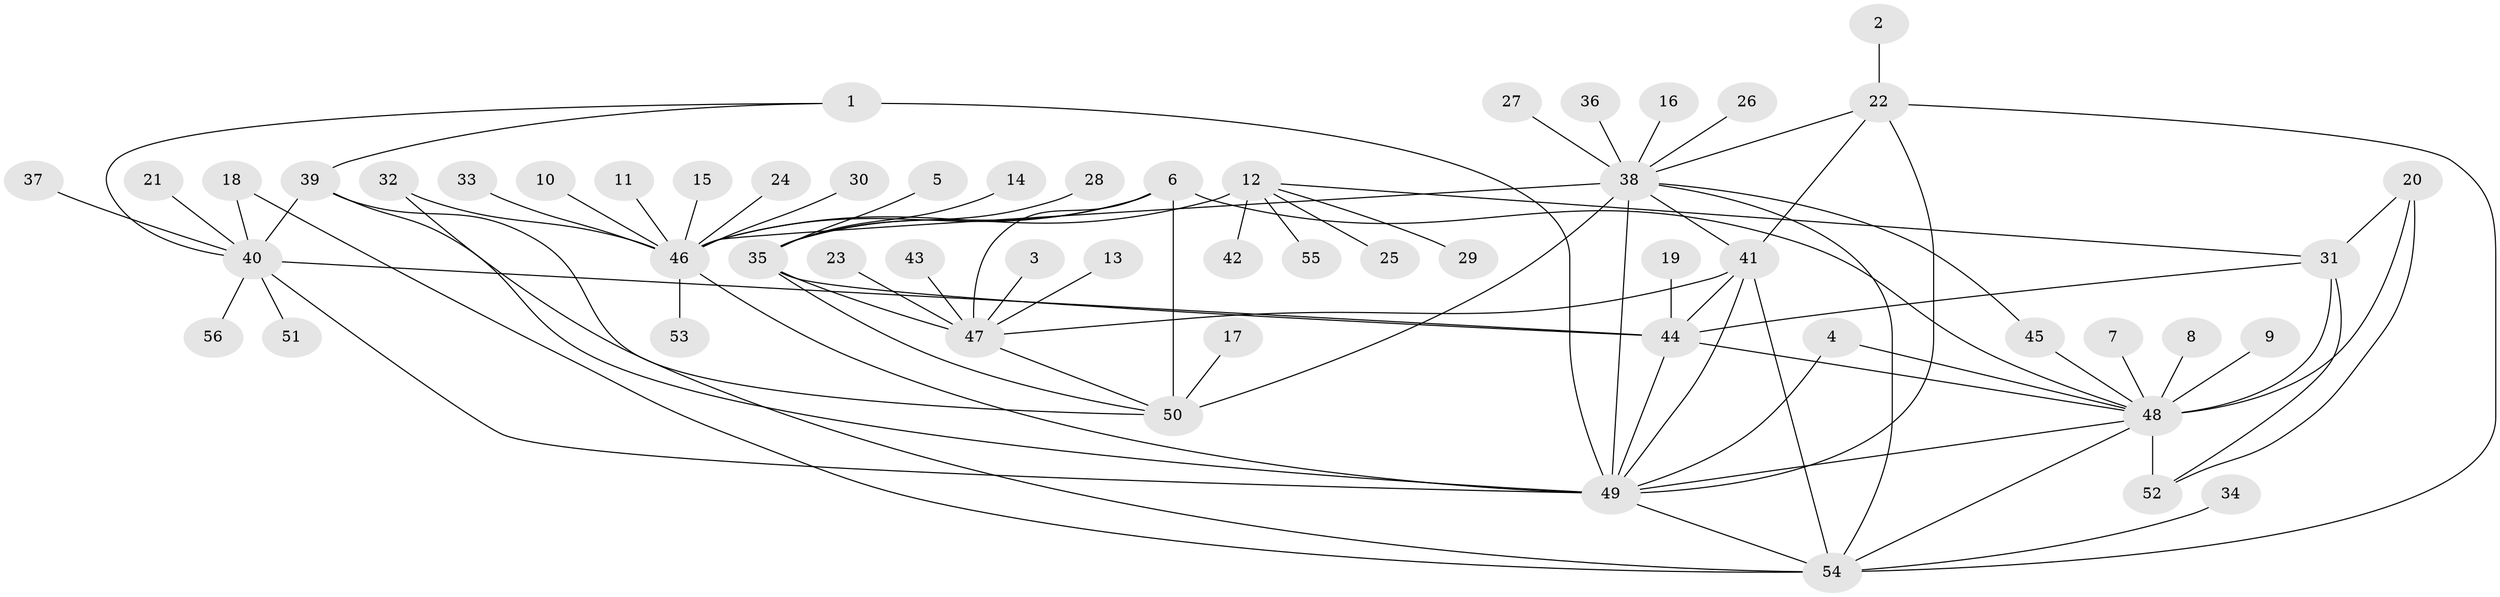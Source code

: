 // original degree distribution, {9: 0.026785714285714284, 4: 0.017857142857142856, 8: 0.017857142857142856, 15: 0.008928571428571428, 5: 0.026785714285714284, 14: 0.017857142857142856, 7: 0.05357142857142857, 6: 0.03571428571428571, 12: 0.017857142857142856, 10: 0.008928571428571428, 1: 0.5714285714285714, 3: 0.008928571428571428, 2: 0.1875}
// Generated by graph-tools (version 1.1) at 2025/26/03/09/25 03:26:43]
// undirected, 56 vertices, 86 edges
graph export_dot {
graph [start="1"]
  node [color=gray90,style=filled];
  1;
  2;
  3;
  4;
  5;
  6;
  7;
  8;
  9;
  10;
  11;
  12;
  13;
  14;
  15;
  16;
  17;
  18;
  19;
  20;
  21;
  22;
  23;
  24;
  25;
  26;
  27;
  28;
  29;
  30;
  31;
  32;
  33;
  34;
  35;
  36;
  37;
  38;
  39;
  40;
  41;
  42;
  43;
  44;
  45;
  46;
  47;
  48;
  49;
  50;
  51;
  52;
  53;
  54;
  55;
  56;
  1 -- 39 [weight=1.0];
  1 -- 40 [weight=1.0];
  1 -- 49 [weight=2.0];
  2 -- 22 [weight=1.0];
  3 -- 47 [weight=1.0];
  4 -- 48 [weight=1.0];
  4 -- 49 [weight=1.0];
  5 -- 35 [weight=1.0];
  6 -- 35 [weight=2.0];
  6 -- 46 [weight=1.0];
  6 -- 47 [weight=2.0];
  6 -- 48 [weight=1.0];
  6 -- 50 [weight=2.0];
  7 -- 48 [weight=1.0];
  8 -- 48 [weight=1.0];
  9 -- 48 [weight=1.0];
  10 -- 46 [weight=1.0];
  11 -- 46 [weight=1.0];
  12 -- 25 [weight=1.0];
  12 -- 29 [weight=1.0];
  12 -- 31 [weight=1.0];
  12 -- 42 [weight=1.0];
  12 -- 46 [weight=6.0];
  12 -- 55 [weight=1.0];
  13 -- 47 [weight=1.0];
  14 -- 35 [weight=1.0];
  15 -- 46 [weight=1.0];
  16 -- 38 [weight=1.0];
  17 -- 50 [weight=1.0];
  18 -- 40 [weight=1.0];
  18 -- 54 [weight=1.0];
  19 -- 44 [weight=1.0];
  20 -- 31 [weight=1.0];
  20 -- 48 [weight=2.0];
  20 -- 52 [weight=1.0];
  21 -- 40 [weight=1.0];
  22 -- 38 [weight=1.0];
  22 -- 41 [weight=1.0];
  22 -- 49 [weight=1.0];
  22 -- 54 [weight=1.0];
  23 -- 47 [weight=1.0];
  24 -- 46 [weight=1.0];
  26 -- 38 [weight=1.0];
  27 -- 38 [weight=1.0];
  28 -- 35 [weight=1.0];
  30 -- 46 [weight=1.0];
  31 -- 44 [weight=1.0];
  31 -- 48 [weight=2.0];
  31 -- 52 [weight=1.0];
  32 -- 46 [weight=1.0];
  32 -- 54 [weight=1.0];
  33 -- 46 [weight=1.0];
  34 -- 54 [weight=1.0];
  35 -- 44 [weight=1.0];
  35 -- 47 [weight=1.0];
  35 -- 50 [weight=1.0];
  36 -- 38 [weight=1.0];
  37 -- 40 [weight=1.0];
  38 -- 41 [weight=1.0];
  38 -- 45 [weight=1.0];
  38 -- 46 [weight=1.0];
  38 -- 49 [weight=2.0];
  38 -- 50 [weight=2.0];
  38 -- 54 [weight=1.0];
  39 -- 40 [weight=1.0];
  39 -- 49 [weight=2.0];
  39 -- 50 [weight=1.0];
  40 -- 44 [weight=1.0];
  40 -- 49 [weight=2.0];
  40 -- 51 [weight=1.0];
  40 -- 56 [weight=1.0];
  41 -- 44 [weight=1.0];
  41 -- 47 [weight=1.0];
  41 -- 49 [weight=1.0];
  41 -- 54 [weight=1.0];
  43 -- 47 [weight=1.0];
  44 -- 48 [weight=1.0];
  44 -- 49 [weight=1.0];
  45 -- 48 [weight=1.0];
  46 -- 49 [weight=1.0];
  46 -- 53 [weight=1.0];
  47 -- 50 [weight=1.0];
  48 -- 49 [weight=1.0];
  48 -- 52 [weight=2.0];
  48 -- 54 [weight=1.0];
  49 -- 54 [weight=1.0];
}
